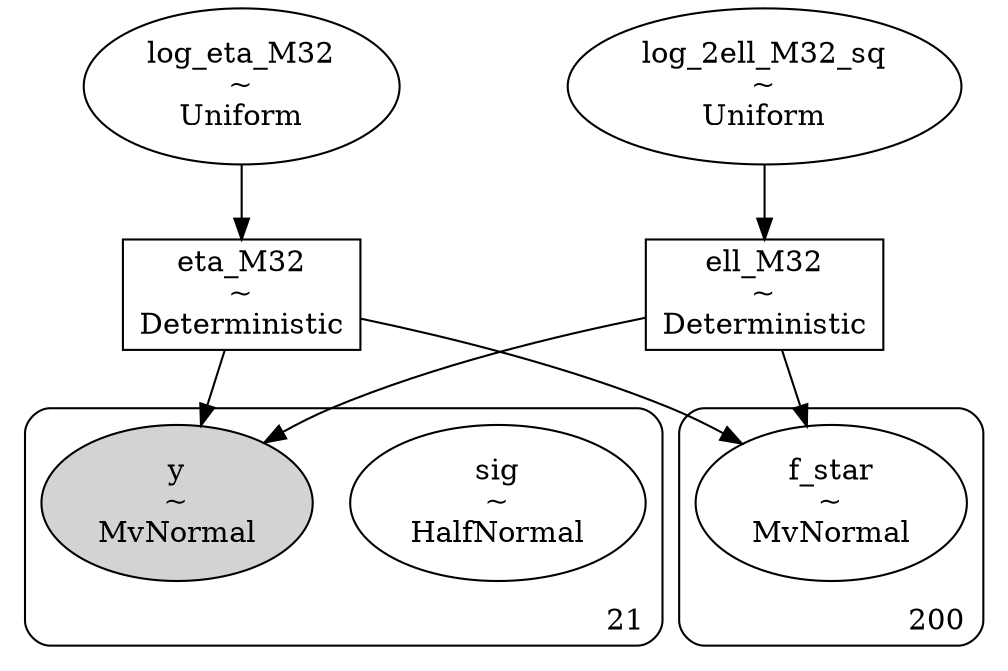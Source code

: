 digraph {
	log_2ell_M32_sq [label="log_2ell_M32_sq
~
Uniform" shape=ellipse]
	eta_M32 [label="eta_M32
~
Deterministic" shape=box]
	ell_M32 [label="ell_M32
~
Deterministic" shape=box]
	log_eta_M32 [label="log_eta_M32
~
Uniform" shape=ellipse]
	subgraph cluster21 {
		sig [label="sig
~
HalfNormal" shape=ellipse]
		y [label="y
~
MvNormal" shape=ellipse style=filled]
		label=21 labeljust=r labelloc=b style=rounded
	}
	subgraph cluster200 {
		f_star [label="f_star
~
MvNormal" shape=ellipse]
		label=200 labeljust=r labelloc=b style=rounded
	}
	log_2ell_M32_sq -> ell_M32
	log_eta_M32 -> eta_M32
	eta_M32 -> y
	ell_M32 -> y
	eta_M32 -> f_star
	ell_M32 -> f_star
}
